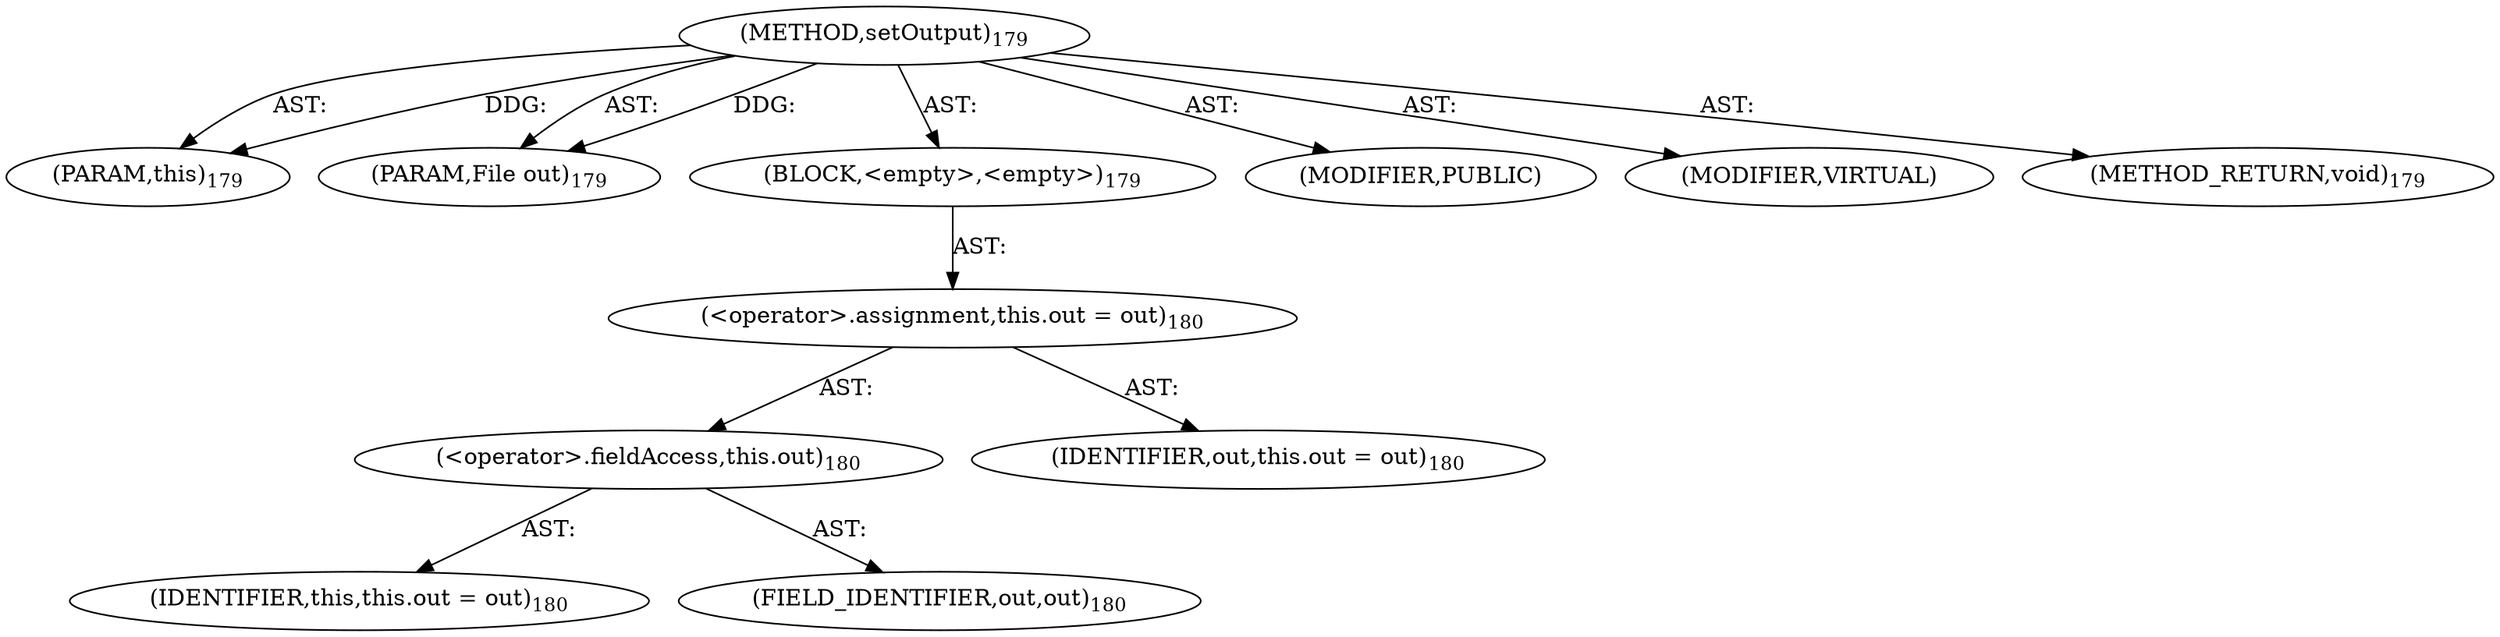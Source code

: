 digraph "setOutput" {  
"111669149699" [label = <(METHOD,setOutput)<SUB>179</SUB>> ]
"115964116994" [label = <(PARAM,this)<SUB>179</SUB>> ]
"115964117006" [label = <(PARAM,File out)<SUB>179</SUB>> ]
"25769803779" [label = <(BLOCK,&lt;empty&gt;,&lt;empty&gt;)<SUB>179</SUB>> ]
"30064771096" [label = <(&lt;operator&gt;.assignment,this.out = out)<SUB>180</SUB>> ]
"30064771097" [label = <(&lt;operator&gt;.fieldAccess,this.out)<SUB>180</SUB>> ]
"68719476738" [label = <(IDENTIFIER,this,this.out = out)<SUB>180</SUB>> ]
"55834574860" [label = <(FIELD_IDENTIFIER,out,out)<SUB>180</SUB>> ]
"68719476760" [label = <(IDENTIFIER,out,this.out = out)<SUB>180</SUB>> ]
"133143986198" [label = <(MODIFIER,PUBLIC)> ]
"133143986199" [label = <(MODIFIER,VIRTUAL)> ]
"128849018883" [label = <(METHOD_RETURN,void)<SUB>179</SUB>> ]
  "111669149699" -> "115964116994"  [ label = "AST: "] 
  "111669149699" -> "115964117006"  [ label = "AST: "] 
  "111669149699" -> "25769803779"  [ label = "AST: "] 
  "111669149699" -> "133143986198"  [ label = "AST: "] 
  "111669149699" -> "133143986199"  [ label = "AST: "] 
  "111669149699" -> "128849018883"  [ label = "AST: "] 
  "25769803779" -> "30064771096"  [ label = "AST: "] 
  "30064771096" -> "30064771097"  [ label = "AST: "] 
  "30064771096" -> "68719476760"  [ label = "AST: "] 
  "30064771097" -> "68719476738"  [ label = "AST: "] 
  "30064771097" -> "55834574860"  [ label = "AST: "] 
  "111669149699" -> "115964116994"  [ label = "DDG: "] 
  "111669149699" -> "115964117006"  [ label = "DDG: "] 
}
